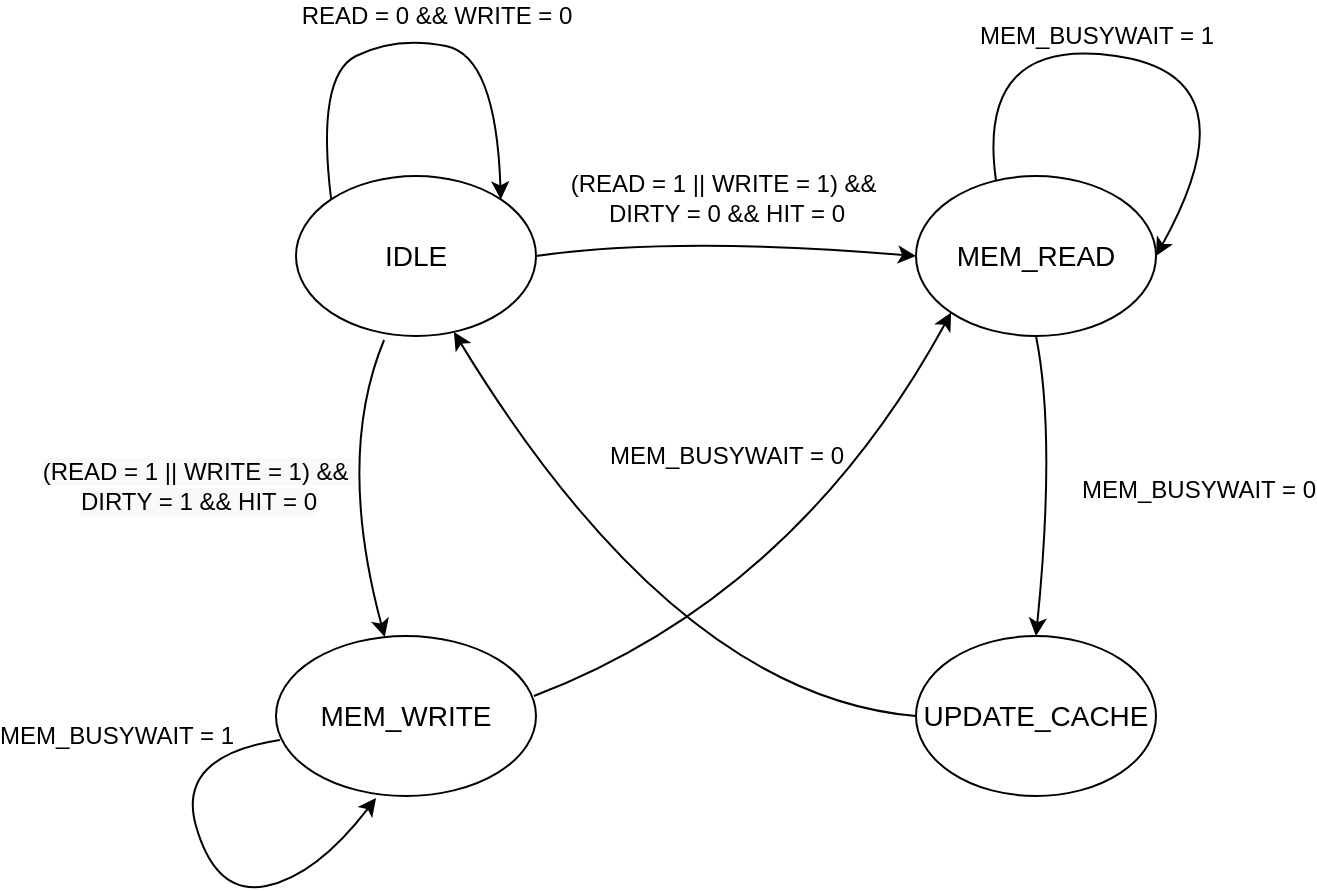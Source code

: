 <mxfile version="16.5.1" type="device"><diagram id="O2qTaV0X6Ti0tB1LPqfk" name="Page-1"><mxGraphModel dx="868" dy="553" grid="1" gridSize="10" guides="1" tooltips="1" connect="1" arrows="1" fold="1" page="1" pageScale="1" pageWidth="850" pageHeight="1100" math="0" shadow="0"><root><mxCell id="0"/><mxCell id="1" parent="0"/><mxCell id="5WLQ3KLXmDok52wklGdZ-1" value="IDLE" style="ellipse;whiteSpace=wrap;html=1;labelBackgroundColor=none;fontSize=14;" parent="1" vertex="1"><mxGeometry x="210" y="200" width="120" height="80" as="geometry"/></mxCell><mxCell id="5WLQ3KLXmDok52wklGdZ-2" value="MEM_READ" style="ellipse;whiteSpace=wrap;html=1;fontSize=14;" parent="1" vertex="1"><mxGeometry x="520" y="200" width="120" height="80" as="geometry"/></mxCell><mxCell id="5WLQ3KLXmDok52wklGdZ-3" value="UPDATE_CACHE" style="ellipse;whiteSpace=wrap;html=1;fontSize=14;" parent="1" vertex="1"><mxGeometry x="520" y="430" width="120" height="80" as="geometry"/></mxCell><mxCell id="5WLQ3KLXmDok52wklGdZ-4" value="&lt;span&gt;MEM_WRITE&lt;/span&gt;" style="ellipse;whiteSpace=wrap;html=1;fontSize=14;" parent="1" vertex="1"><mxGeometry x="200" y="430" width="130" height="80" as="geometry"/></mxCell><mxCell id="5WLQ3KLXmDok52wklGdZ-6" value="READ = 0 &amp;amp;&amp;amp; WRITE = 0" style="curved=1;endArrow=classic;html=1;rounded=0;exitX=0;exitY=0;exitDx=0;exitDy=0;entryX=1;entryY=0;entryDx=0;entryDy=0;labelBackgroundColor=none;fontSize=12;" parent="1" source="5WLQ3KLXmDok52wklGdZ-1" target="5WLQ3KLXmDok52wklGdZ-1" edge="1"><mxGeometry x="0.085" y="14" width="50" height="50" relative="1" as="geometry"><mxPoint x="240" y="150" as="sourcePoint"/><mxPoint x="290" y="100" as="targetPoint"/><Array as="points"><mxPoint x="220" y="150"/><mxPoint x="260" y="130"/><mxPoint x="310" y="140"/></Array><mxPoint as="offset"/></mxGeometry></mxCell><mxCell id="5WLQ3KLXmDok52wklGdZ-8" value="" style="curved=1;endArrow=classic;html=1;rounded=0;exitX=1;exitY=0.5;exitDx=0;exitDy=0;entryX=0;entryY=0.5;entryDx=0;entryDy=0;" parent="1" source="5WLQ3KLXmDok52wklGdZ-1" target="5WLQ3KLXmDok52wklGdZ-2" edge="1"><mxGeometry width="50" height="50" relative="1" as="geometry"><mxPoint x="400" y="265" as="sourcePoint"/><mxPoint x="450" y="215" as="targetPoint"/><Array as="points"><mxPoint x="400" y="230"/></Array></mxGeometry></mxCell><mxCell id="5WLQ3KLXmDok52wklGdZ-9" value="(READ = 1 || WRITE = 1) &amp;amp;&amp;amp;&amp;nbsp;&lt;br style=&quot;font-size: 12px&quot;&gt;DIRTY = 0 &amp;amp;&amp;amp; HIT = 0" style="edgeLabel;html=1;align=center;verticalAlign=middle;resizable=0;points=[];labelBackgroundColor=none;fontSize=12;" parent="5WLQ3KLXmDok52wklGdZ-8" vertex="1" connectable="0"><mxGeometry x="-0.017" y="-2" relative="1" as="geometry"><mxPoint x="2" y="-23" as="offset"/></mxGeometry></mxCell><mxCell id="5WLQ3KLXmDok52wklGdZ-10" value="" style="curved=1;endArrow=classic;html=1;rounded=0;labelBackgroundColor=none;entryX=0.5;entryY=0;entryDx=0;entryDy=0;exitX=0.5;exitY=1;exitDx=0;exitDy=0;" parent="1" source="5WLQ3KLXmDok52wklGdZ-2" target="5WLQ3KLXmDok52wklGdZ-3" edge="1"><mxGeometry width="50" height="50" relative="1" as="geometry"><mxPoint x="555" y="380" as="sourcePoint"/><mxPoint x="605" y="330" as="targetPoint"/><Array as="points"><mxPoint x="590" y="330"/></Array></mxGeometry></mxCell><mxCell id="5WLQ3KLXmDok52wklGdZ-11" value="MEM_BUSYWAIT = 0" style="edgeLabel;html=1;align=center;verticalAlign=middle;resizable=0;points=[];labelBackgroundColor=none;fontSize=12;" parent="5WLQ3KLXmDok52wklGdZ-10" vertex="1" connectable="0"><mxGeometry x="0.032" relative="1" as="geometry"><mxPoint x="73" as="offset"/></mxGeometry></mxCell><mxCell id="5WLQ3KLXmDok52wklGdZ-12" value="" style="curved=1;endArrow=classic;html=1;rounded=0;labelBackgroundColor=none;exitX=0.992;exitY=0.375;exitDx=0;exitDy=0;exitPerimeter=0;entryX=0;entryY=1;entryDx=0;entryDy=0;" parent="1" source="5WLQ3KLXmDok52wklGdZ-4" target="5WLQ3KLXmDok52wklGdZ-2" edge="1"><mxGeometry width="50" height="50" relative="1" as="geometry"><mxPoint x="400" y="495" as="sourcePoint"/><mxPoint x="390" y="390" as="targetPoint"/><Array as="points"><mxPoint x="460" y="410"/></Array></mxGeometry></mxCell><mxCell id="5WLQ3KLXmDok52wklGdZ-13" value="MEM_BUSYWAIT = 0" style="edgeLabel;html=1;align=center;verticalAlign=middle;resizable=0;points=[];labelBackgroundColor=none;fontSize=12;" parent="5WLQ3KLXmDok52wklGdZ-12" vertex="1" connectable="0"><mxGeometry x="0.088" y="-5" relative="1" as="geometry"><mxPoint x="-51" y="-52" as="offset"/></mxGeometry></mxCell><mxCell id="5WLQ3KLXmDok52wklGdZ-14" value="" style="curved=1;endArrow=classic;html=1;rounded=0;labelBackgroundColor=none;exitX=0.367;exitY=1.025;exitDx=0;exitDy=0;exitPerimeter=0;" parent="1" source="5WLQ3KLXmDok52wklGdZ-1" target="5WLQ3KLXmDok52wklGdZ-4" edge="1"><mxGeometry width="50" height="50" relative="1" as="geometry"><mxPoint x="245" y="390" as="sourcePoint"/><mxPoint x="265" y="420" as="targetPoint"/><Array as="points"><mxPoint x="230" y="340"/></Array></mxGeometry></mxCell><mxCell id="af1bvivIAVHjO11FzZLM-3" value="&lt;span style=&quot;background-color: rgb(248 , 249 , 250)&quot;&gt;(READ = 1 || WRITE = 1) &amp;amp;&amp;amp;&amp;nbsp;&lt;/span&gt;&lt;br style=&quot;background-color: rgb(248 , 249 , 250)&quot;&gt;&lt;span style=&quot;background-color: rgb(248 , 249 , 250)&quot;&gt;DIRTY = 1 &amp;amp;&amp;amp; HIT = 0&lt;/span&gt;" style="edgeLabel;html=1;align=center;verticalAlign=middle;resizable=0;points=[];fontSize=12;" vertex="1" connectable="0" parent="5WLQ3KLXmDok52wklGdZ-14"><mxGeometry x="0.027" y="8" relative="1" as="geometry"><mxPoint x="-82" as="offset"/></mxGeometry></mxCell><mxCell id="5WLQ3KLXmDok52wklGdZ-18" value="" style="curved=1;endArrow=classic;html=1;rounded=0;labelBackgroundColor=none;exitX=0.333;exitY=0.025;exitDx=0;exitDy=0;exitPerimeter=0;entryX=1;entryY=0.5;entryDx=0;entryDy=0;" parent="1" source="5WLQ3KLXmDok52wklGdZ-2" target="5WLQ3KLXmDok52wklGdZ-2" edge="1"><mxGeometry width="50" height="50" relative="1" as="geometry"><mxPoint x="580" y="170" as="sourcePoint"/><mxPoint x="630" y="120" as="targetPoint"/><Array as="points"><mxPoint x="550" y="130"/><mxPoint x="690" y="150"/></Array></mxGeometry></mxCell><mxCell id="5WLQ3KLXmDok52wklGdZ-19" value="MEM_BUSYWAIT = 1" style="edgeLabel;html=1;align=center;verticalAlign=middle;resizable=0;points=[];labelBackgroundColor=none;fontSize=12;" parent="5WLQ3KLXmDok52wklGdZ-18" vertex="1" connectable="0"><mxGeometry x="0.042" y="-4" relative="1" as="geometry"><mxPoint x="-31" y="-17" as="offset"/></mxGeometry></mxCell><mxCell id="af1bvivIAVHjO11FzZLM-4" value="" style="curved=1;endArrow=classic;html=1;rounded=0;labelBackgroundColor=none;entryX=0.385;entryY=1.013;entryDx=0;entryDy=0;entryPerimeter=0;exitX=0.015;exitY=0.65;exitDx=0;exitDy=0;exitPerimeter=0;" edge="1" parent="1" source="5WLQ3KLXmDok52wklGdZ-4" target="5WLQ3KLXmDok52wklGdZ-4"><mxGeometry width="50" height="50" relative="1" as="geometry"><mxPoint x="179.996" y="528.284" as="sourcePoint"/><mxPoint x="191.57" y="480" as="targetPoint"/><Array as="points"><mxPoint x="150" y="490"/><mxPoint x="170" y="560"/><mxPoint x="220" y="550"/></Array></mxGeometry></mxCell><mxCell id="af1bvivIAVHjO11FzZLM-5" value="MEM_BUSYWAIT = 1" style="edgeLabel;html=1;align=center;verticalAlign=middle;resizable=0;points=[];labelBackgroundColor=none;fontSize=12;" vertex="1" connectable="0" parent="af1bvivIAVHjO11FzZLM-4"><mxGeometry x="-0.139" relative="1" as="geometry"><mxPoint x="-42" y="-53" as="offset"/></mxGeometry></mxCell><mxCell id="af1bvivIAVHjO11FzZLM-8" value="" style="curved=1;endArrow=classic;html=1;rounded=0;labelBackgroundColor=none;exitX=0;exitY=0.5;exitDx=0;exitDy=0;entryX=0.658;entryY=0.975;entryDx=0;entryDy=0;entryPerimeter=0;" edge="1" parent="1" source="5WLQ3KLXmDok52wklGdZ-3" target="5WLQ3KLXmDok52wklGdZ-1"><mxGeometry width="50" height="50" relative="1" as="geometry"><mxPoint x="480" y="450" as="sourcePoint"/><mxPoint x="290" y="290" as="targetPoint"/><Array as="points"><mxPoint x="400" y="460"/></Array></mxGeometry></mxCell></root></mxGraphModel></diagram></mxfile>